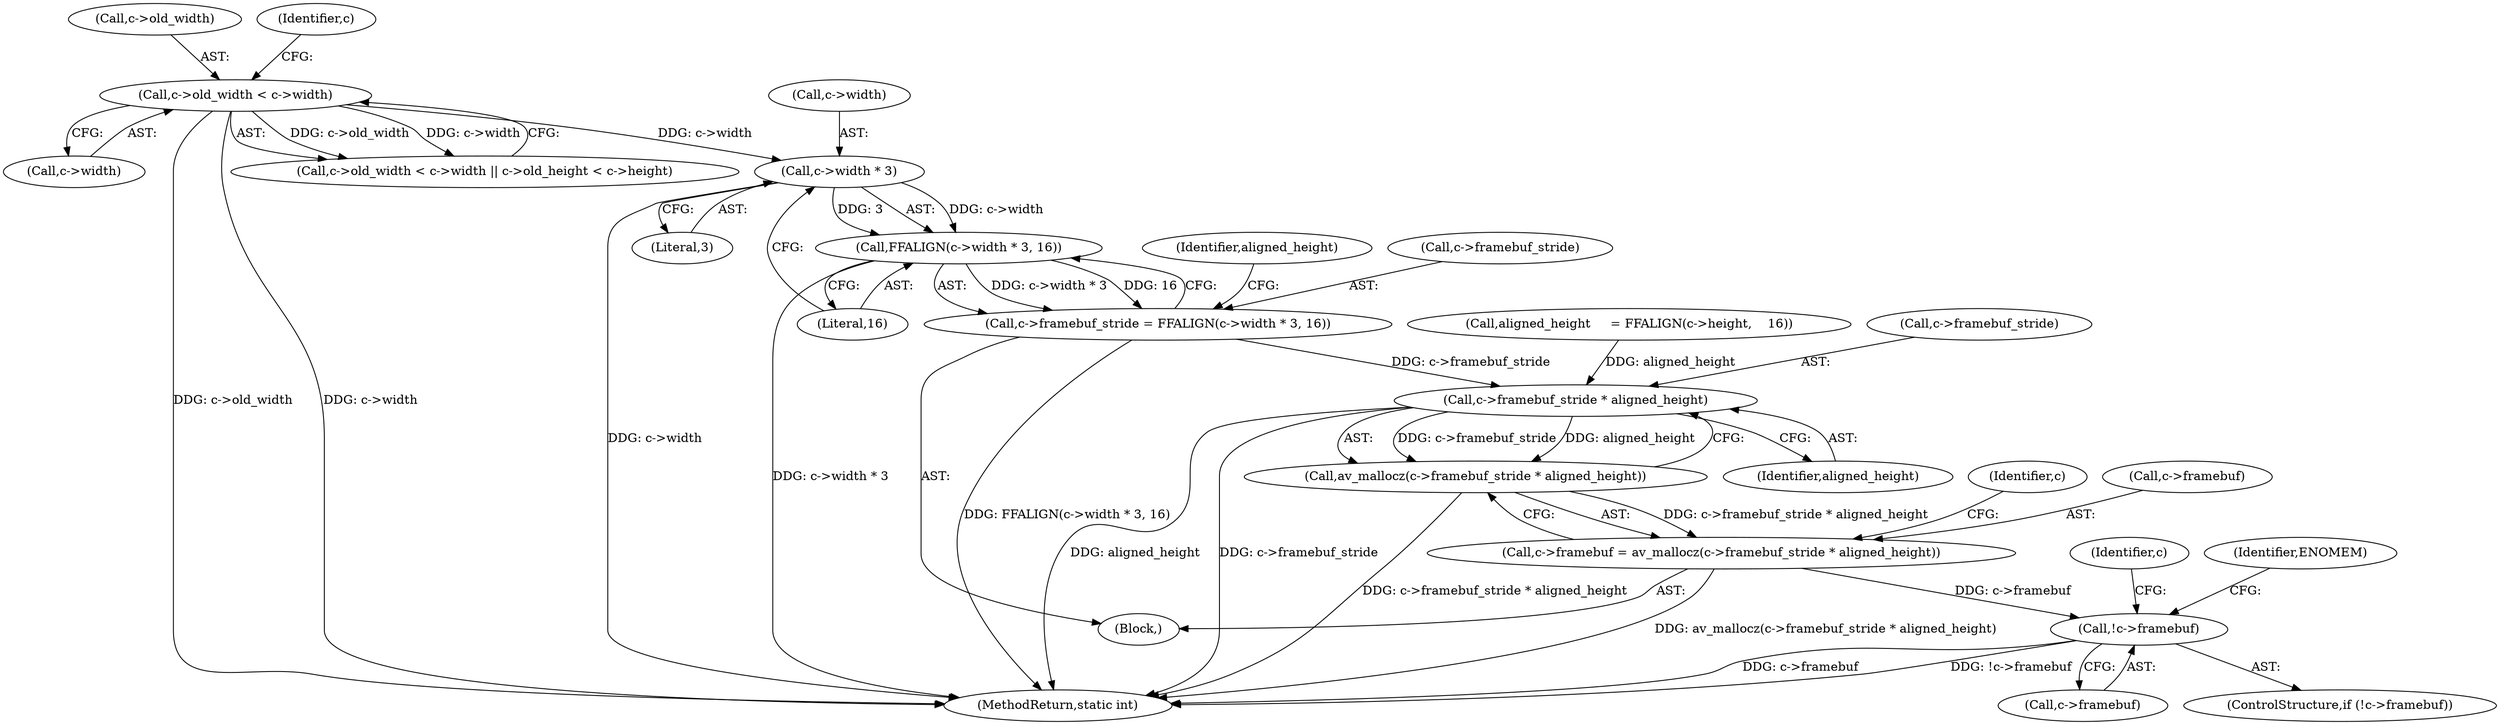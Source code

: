 digraph "0_FFmpeg_e07ac727c1cc9eed39e7f9117c97006f719864bd@pointer" {
"1000131" [label="(Call,c->width * 3)"];
"1000111" [label="(Call,c->old_width < c->width)"];
"1000130" [label="(Call,FFALIGN(c->width * 3, 16))"];
"1000126" [label="(Call,c->framebuf_stride = FFALIGN(c->width * 3, 16))"];
"1000153" [label="(Call,c->framebuf_stride * aligned_height)"];
"1000152" [label="(Call,av_mallocz(c->framebuf_stride * aligned_height))"];
"1000148" [label="(Call,c->framebuf = av_mallocz(c->framebuf_stride * aligned_height))"];
"1000159" [label="(Call,!c->framebuf)"];
"1000112" [label="(Call,c->old_width)"];
"1000161" [label="(Identifier,c)"];
"1000125" [label="(Block,)"];
"1000157" [label="(Identifier,aligned_height)"];
"1000115" [label="(Call,c->width)"];
"1000131" [label="(Call,c->width * 3)"];
"1000136" [label="(Literal,16)"];
"1000160" [label="(Call,c->framebuf)"];
"1000152" [label="(Call,av_mallocz(c->framebuf_stride * aligned_height))"];
"1000170" [label="(Identifier,c)"];
"1000126" [label="(Call,c->framebuf_stride = FFALIGN(c->width * 3, 16))"];
"1000153" [label="(Call,c->framebuf_stride * aligned_height)"];
"1000165" [label="(Identifier,ENOMEM)"];
"1000296" [label="(MethodReturn,static int)"];
"1000135" [label="(Literal,3)"];
"1000110" [label="(Call,c->old_width < c->width || c->old_height < c->height)"];
"1000148" [label="(Call,c->framebuf = av_mallocz(c->framebuf_stride * aligned_height))"];
"1000111" [label="(Call,c->old_width < c->width)"];
"1000137" [label="(Call,aligned_height     = FFALIGN(c->height,    16))"];
"1000159" [label="(Call,!c->framebuf)"];
"1000120" [label="(Identifier,c)"];
"1000158" [label="(ControlStructure,if (!c->framebuf))"];
"1000138" [label="(Identifier,aligned_height)"];
"1000154" [label="(Call,c->framebuf_stride)"];
"1000149" [label="(Call,c->framebuf)"];
"1000127" [label="(Call,c->framebuf_stride)"];
"1000130" [label="(Call,FFALIGN(c->width * 3, 16))"];
"1000132" [label="(Call,c->width)"];
"1000131" -> "1000130"  [label="AST: "];
"1000131" -> "1000135"  [label="CFG: "];
"1000132" -> "1000131"  [label="AST: "];
"1000135" -> "1000131"  [label="AST: "];
"1000136" -> "1000131"  [label="CFG: "];
"1000131" -> "1000296"  [label="DDG: c->width"];
"1000131" -> "1000130"  [label="DDG: c->width"];
"1000131" -> "1000130"  [label="DDG: 3"];
"1000111" -> "1000131"  [label="DDG: c->width"];
"1000111" -> "1000110"  [label="AST: "];
"1000111" -> "1000115"  [label="CFG: "];
"1000112" -> "1000111"  [label="AST: "];
"1000115" -> "1000111"  [label="AST: "];
"1000120" -> "1000111"  [label="CFG: "];
"1000110" -> "1000111"  [label="CFG: "];
"1000111" -> "1000296"  [label="DDG: c->old_width"];
"1000111" -> "1000296"  [label="DDG: c->width"];
"1000111" -> "1000110"  [label="DDG: c->old_width"];
"1000111" -> "1000110"  [label="DDG: c->width"];
"1000130" -> "1000126"  [label="AST: "];
"1000130" -> "1000136"  [label="CFG: "];
"1000136" -> "1000130"  [label="AST: "];
"1000126" -> "1000130"  [label="CFG: "];
"1000130" -> "1000296"  [label="DDG: c->width * 3"];
"1000130" -> "1000126"  [label="DDG: c->width * 3"];
"1000130" -> "1000126"  [label="DDG: 16"];
"1000126" -> "1000125"  [label="AST: "];
"1000127" -> "1000126"  [label="AST: "];
"1000138" -> "1000126"  [label="CFG: "];
"1000126" -> "1000296"  [label="DDG: FFALIGN(c->width * 3, 16)"];
"1000126" -> "1000153"  [label="DDG: c->framebuf_stride"];
"1000153" -> "1000152"  [label="AST: "];
"1000153" -> "1000157"  [label="CFG: "];
"1000154" -> "1000153"  [label="AST: "];
"1000157" -> "1000153"  [label="AST: "];
"1000152" -> "1000153"  [label="CFG: "];
"1000153" -> "1000296"  [label="DDG: aligned_height"];
"1000153" -> "1000296"  [label="DDG: c->framebuf_stride"];
"1000153" -> "1000152"  [label="DDG: c->framebuf_stride"];
"1000153" -> "1000152"  [label="DDG: aligned_height"];
"1000137" -> "1000153"  [label="DDG: aligned_height"];
"1000152" -> "1000148"  [label="AST: "];
"1000148" -> "1000152"  [label="CFG: "];
"1000152" -> "1000296"  [label="DDG: c->framebuf_stride * aligned_height"];
"1000152" -> "1000148"  [label="DDG: c->framebuf_stride * aligned_height"];
"1000148" -> "1000125"  [label="AST: "];
"1000149" -> "1000148"  [label="AST: "];
"1000161" -> "1000148"  [label="CFG: "];
"1000148" -> "1000296"  [label="DDG: av_mallocz(c->framebuf_stride * aligned_height)"];
"1000148" -> "1000159"  [label="DDG: c->framebuf"];
"1000159" -> "1000158"  [label="AST: "];
"1000159" -> "1000160"  [label="CFG: "];
"1000160" -> "1000159"  [label="AST: "];
"1000165" -> "1000159"  [label="CFG: "];
"1000170" -> "1000159"  [label="CFG: "];
"1000159" -> "1000296"  [label="DDG: !c->framebuf"];
"1000159" -> "1000296"  [label="DDG: c->framebuf"];
}
